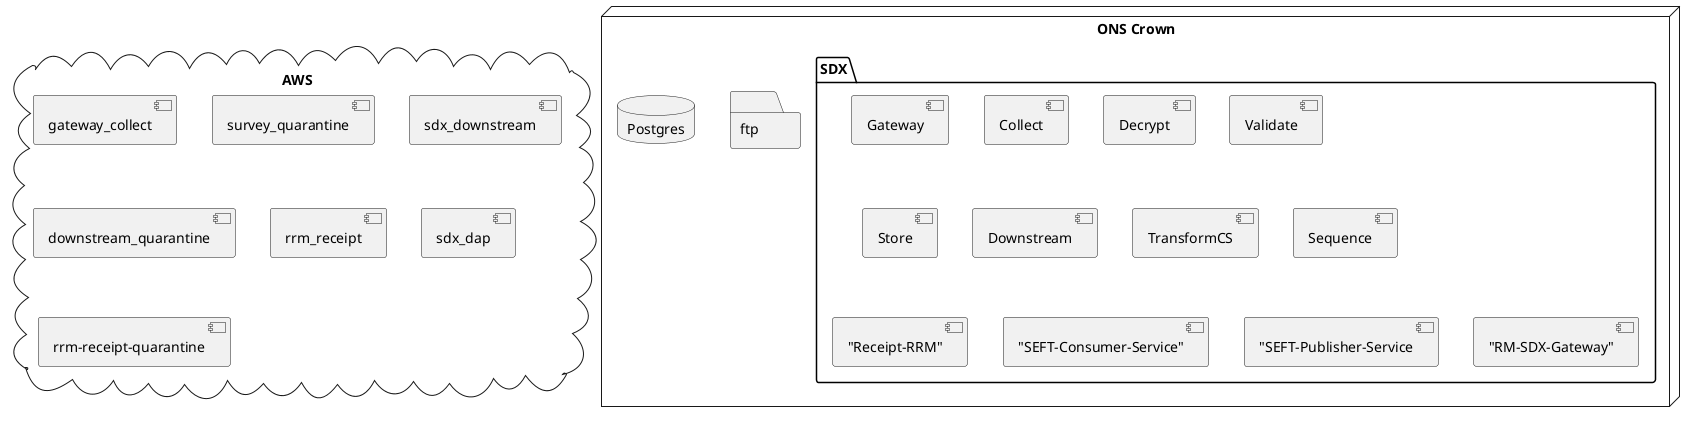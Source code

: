 @startuml

cloud "AWS" {
[gateway_collect]
[survey_quarantine]
[sdx_downstream]
[downstream_quarantine]
[rrm_receipt]
[sdx_dap]
[rrm-receipt-quarantine]
}

node "ONS Crown"{
package "SDX" {
[Gateway] as g
[Collect] as c
[Decrypt] as d
[Validate] as v
[Store] as st
[Downstream] as ds
[TransformCS] as t
[Sequence] as seq
["Receipt-RRM"] as r
["SEFT-Consumer-Service"] as scs
["SEFT-Publisher-Service] as sps
["RM-SDX-Gateway"] as rmg
}

folder ftp{
}
database "Postgres"{
}
}

@enduml